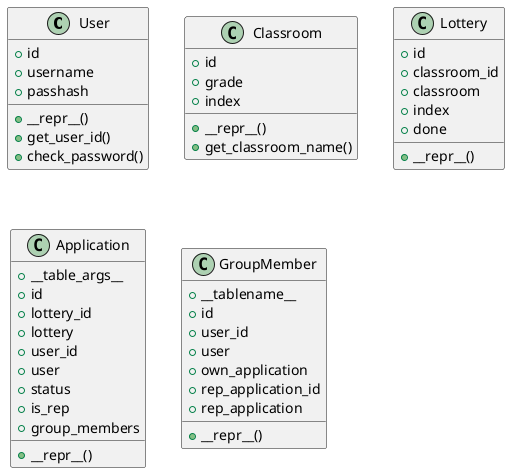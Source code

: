 @startuml

class User {
  + id
  + username
  + passhash
  + __repr__()
  + get_user_id()
  + check_password()
}

class Classroom {
  + id
  + grade
  + index
  + __repr__()
  + get_classroom_name()
}

class Lottery {
  + id
  + classroom_id
  + classroom
  + index
  + done
  + __repr__()
}

class Application {
  + __table_args__
  + id
  + lottery_id
  + lottery
  + user_id
  + user
  + status
  + is_rep
  + group_members
  + __repr__()
}

class GroupMember {
  + __tablename__
  + id
  + user_id
  + user
  + own_application
  + rep_application_id
  + rep_application
  + __repr__()
}

@enduml
